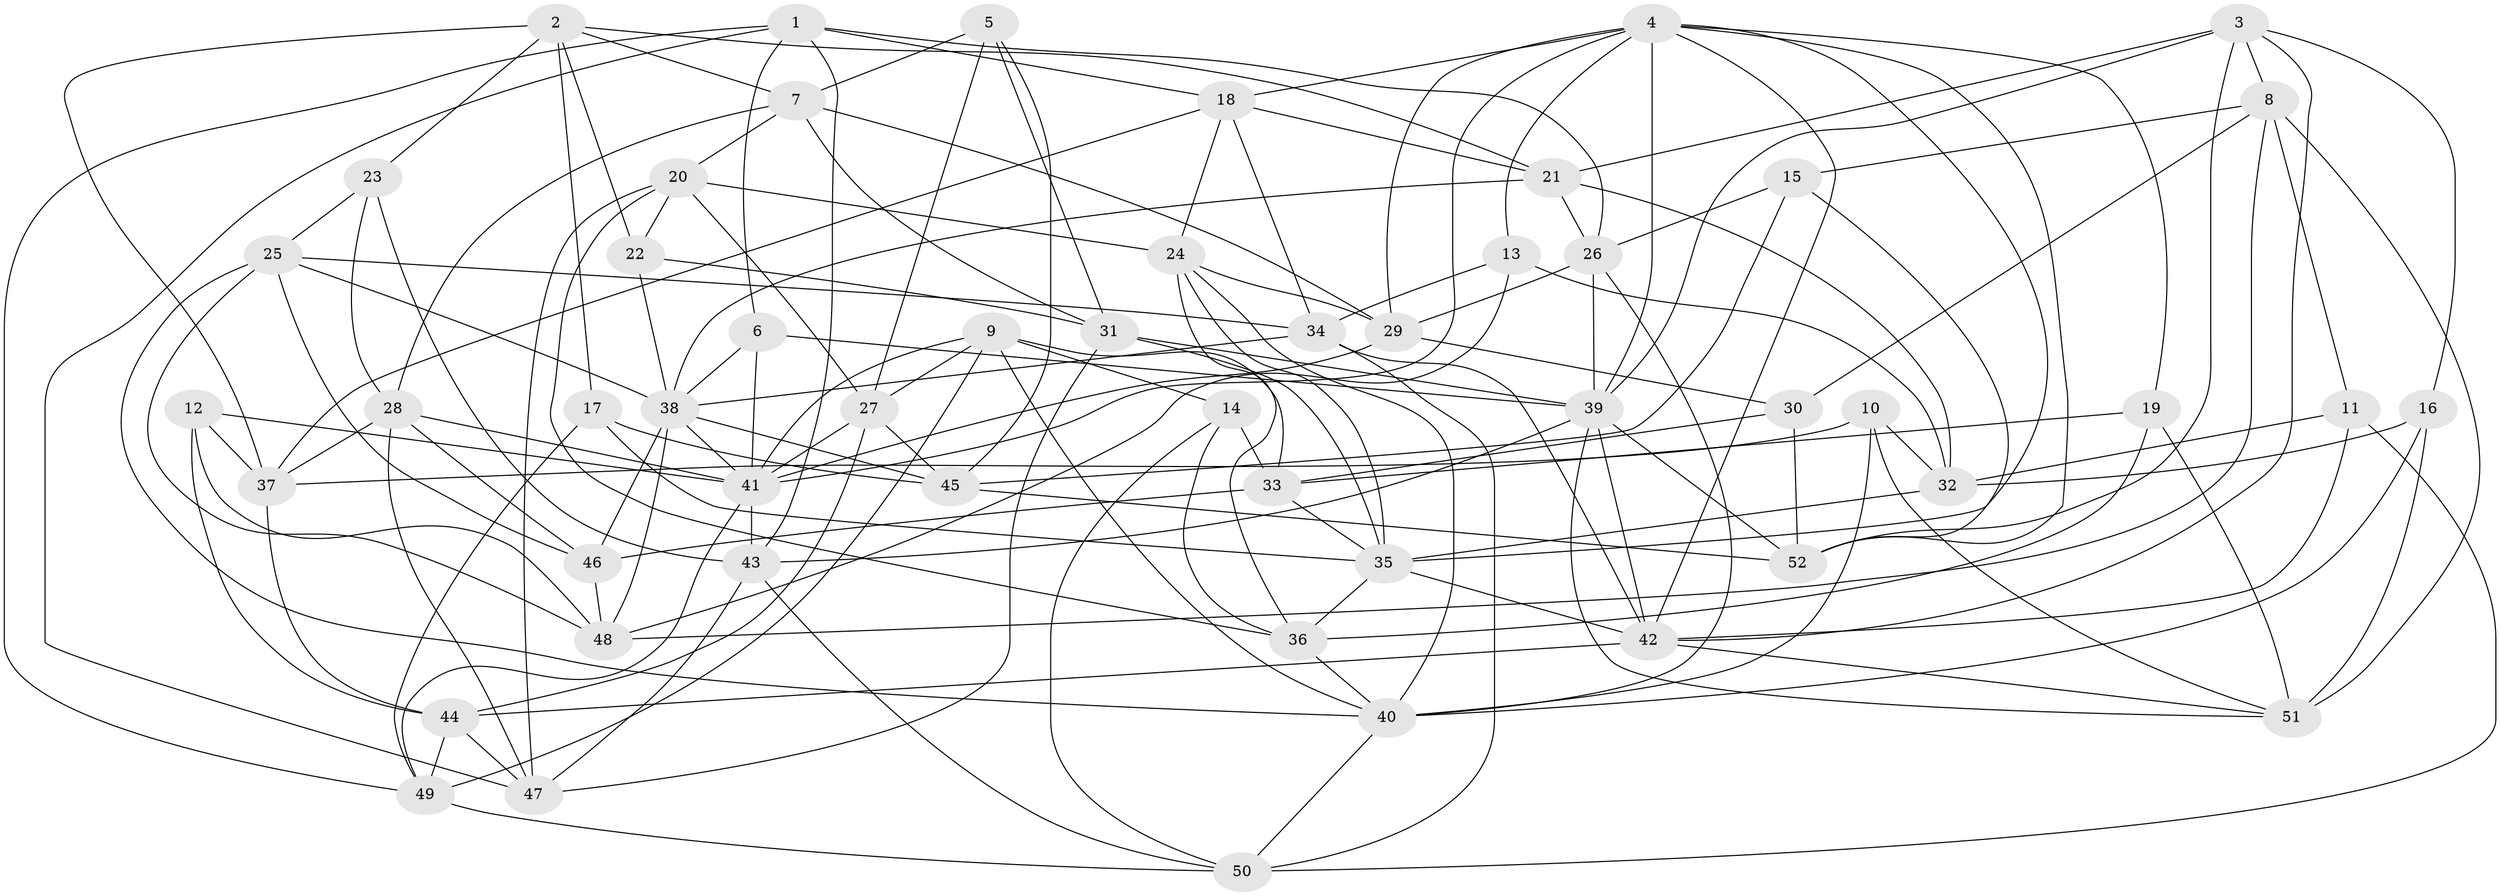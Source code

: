 // original degree distribution, {4: 1.0}
// Generated by graph-tools (version 1.1) at 2025/48/03/06/25 01:48:58]
// undirected, 52 vertices, 151 edges
graph export_dot {
graph [start="1"]
  node [color=gray90,style=filled];
  1;
  2;
  3;
  4;
  5;
  6;
  7;
  8;
  9;
  10;
  11;
  12;
  13;
  14;
  15;
  16;
  17;
  18;
  19;
  20;
  21;
  22;
  23;
  24;
  25;
  26;
  27;
  28;
  29;
  30;
  31;
  32;
  33;
  34;
  35;
  36;
  37;
  38;
  39;
  40;
  41;
  42;
  43;
  44;
  45;
  46;
  47;
  48;
  49;
  50;
  51;
  52;
  1 -- 6 [weight=1.0];
  1 -- 18 [weight=1.0];
  1 -- 26 [weight=1.0];
  1 -- 43 [weight=1.0];
  1 -- 47 [weight=1.0];
  1 -- 49 [weight=1.0];
  2 -- 7 [weight=1.0];
  2 -- 17 [weight=1.0];
  2 -- 21 [weight=1.0];
  2 -- 22 [weight=1.0];
  2 -- 23 [weight=1.0];
  2 -- 37 [weight=1.0];
  3 -- 8 [weight=1.0];
  3 -- 16 [weight=1.0];
  3 -- 21 [weight=1.0];
  3 -- 39 [weight=1.0];
  3 -- 42 [weight=1.0];
  3 -- 52 [weight=1.0];
  4 -- 13 [weight=1.0];
  4 -- 18 [weight=1.0];
  4 -- 19 [weight=1.0];
  4 -- 29 [weight=1.0];
  4 -- 35 [weight=1.0];
  4 -- 39 [weight=2.0];
  4 -- 41 [weight=1.0];
  4 -- 42 [weight=1.0];
  4 -- 52 [weight=1.0];
  5 -- 7 [weight=1.0];
  5 -- 27 [weight=1.0];
  5 -- 31 [weight=1.0];
  5 -- 45 [weight=1.0];
  6 -- 38 [weight=1.0];
  6 -- 39 [weight=1.0];
  6 -- 41 [weight=1.0];
  7 -- 20 [weight=1.0];
  7 -- 28 [weight=1.0];
  7 -- 29 [weight=1.0];
  7 -- 31 [weight=1.0];
  8 -- 11 [weight=1.0];
  8 -- 15 [weight=1.0];
  8 -- 30 [weight=1.0];
  8 -- 48 [weight=1.0];
  8 -- 51 [weight=1.0];
  9 -- 14 [weight=1.0];
  9 -- 27 [weight=1.0];
  9 -- 33 [weight=1.0];
  9 -- 40 [weight=1.0];
  9 -- 41 [weight=1.0];
  9 -- 49 [weight=1.0];
  10 -- 32 [weight=1.0];
  10 -- 37 [weight=1.0];
  10 -- 40 [weight=1.0];
  10 -- 51 [weight=1.0];
  11 -- 32 [weight=1.0];
  11 -- 42 [weight=1.0];
  11 -- 50 [weight=1.0];
  12 -- 37 [weight=1.0];
  12 -- 41 [weight=1.0];
  12 -- 44 [weight=1.0];
  12 -- 48 [weight=1.0];
  13 -- 32 [weight=1.0];
  13 -- 34 [weight=1.0];
  13 -- 48 [weight=1.0];
  14 -- 33 [weight=1.0];
  14 -- 36 [weight=1.0];
  14 -- 50 [weight=1.0];
  15 -- 26 [weight=1.0];
  15 -- 45 [weight=1.0];
  15 -- 52 [weight=1.0];
  16 -- 32 [weight=1.0];
  16 -- 40 [weight=1.0];
  16 -- 51 [weight=1.0];
  17 -- 35 [weight=1.0];
  17 -- 45 [weight=1.0];
  17 -- 49 [weight=1.0];
  18 -- 21 [weight=1.0];
  18 -- 24 [weight=1.0];
  18 -- 34 [weight=1.0];
  18 -- 37 [weight=1.0];
  19 -- 33 [weight=1.0];
  19 -- 36 [weight=1.0];
  19 -- 51 [weight=1.0];
  20 -- 22 [weight=1.0];
  20 -- 24 [weight=1.0];
  20 -- 27 [weight=1.0];
  20 -- 36 [weight=1.0];
  20 -- 47 [weight=1.0];
  21 -- 26 [weight=1.0];
  21 -- 32 [weight=1.0];
  21 -- 38 [weight=1.0];
  22 -- 31 [weight=1.0];
  22 -- 38 [weight=1.0];
  23 -- 25 [weight=1.0];
  23 -- 28 [weight=1.0];
  23 -- 43 [weight=1.0];
  24 -- 29 [weight=1.0];
  24 -- 35 [weight=1.0];
  24 -- 36 [weight=1.0];
  24 -- 40 [weight=1.0];
  25 -- 34 [weight=1.0];
  25 -- 38 [weight=1.0];
  25 -- 40 [weight=1.0];
  25 -- 46 [weight=1.0];
  25 -- 48 [weight=1.0];
  26 -- 29 [weight=1.0];
  26 -- 39 [weight=1.0];
  26 -- 40 [weight=1.0];
  27 -- 41 [weight=1.0];
  27 -- 44 [weight=1.0];
  27 -- 45 [weight=1.0];
  28 -- 37 [weight=1.0];
  28 -- 41 [weight=1.0];
  28 -- 46 [weight=1.0];
  28 -- 47 [weight=1.0];
  29 -- 30 [weight=1.0];
  29 -- 41 [weight=1.0];
  30 -- 33 [weight=1.0];
  30 -- 52 [weight=1.0];
  31 -- 35 [weight=1.0];
  31 -- 39 [weight=1.0];
  31 -- 47 [weight=1.0];
  32 -- 35 [weight=1.0];
  33 -- 35 [weight=1.0];
  33 -- 46 [weight=1.0];
  34 -- 38 [weight=1.0];
  34 -- 42 [weight=1.0];
  34 -- 50 [weight=1.0];
  35 -- 36 [weight=1.0];
  35 -- 42 [weight=1.0];
  36 -- 40 [weight=1.0];
  37 -- 44 [weight=1.0];
  38 -- 41 [weight=1.0];
  38 -- 45 [weight=1.0];
  38 -- 46 [weight=2.0];
  38 -- 48 [weight=1.0];
  39 -- 42 [weight=1.0];
  39 -- 43 [weight=1.0];
  39 -- 51 [weight=1.0];
  39 -- 52 [weight=1.0];
  40 -- 50 [weight=1.0];
  41 -- 43 [weight=1.0];
  41 -- 49 [weight=1.0];
  42 -- 44 [weight=1.0];
  42 -- 51 [weight=1.0];
  43 -- 47 [weight=1.0];
  43 -- 50 [weight=1.0];
  44 -- 47 [weight=1.0];
  44 -- 49 [weight=1.0];
  45 -- 52 [weight=1.0];
  46 -- 48 [weight=1.0];
  49 -- 50 [weight=1.0];
}
